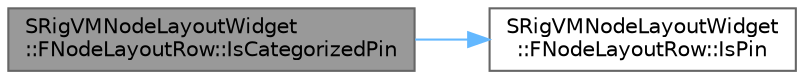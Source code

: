 digraph "SRigVMNodeLayoutWidget::FNodeLayoutRow::IsCategorizedPin"
{
 // INTERACTIVE_SVG=YES
 // LATEX_PDF_SIZE
  bgcolor="transparent";
  edge [fontname=Helvetica,fontsize=10,labelfontname=Helvetica,labelfontsize=10];
  node [fontname=Helvetica,fontsize=10,shape=box,height=0.2,width=0.4];
  rankdir="LR";
  Node1 [id="Node000001",label="SRigVMNodeLayoutWidget\l::FNodeLayoutRow::IsCategorizedPin",height=0.2,width=0.4,color="gray40", fillcolor="grey60", style="filled", fontcolor="black",tooltip=" "];
  Node1 -> Node2 [id="edge1_Node000001_Node000002",color="steelblue1",style="solid",tooltip=" "];
  Node2 [id="Node000002",label="SRigVMNodeLayoutWidget\l::FNodeLayoutRow::IsPin",height=0.2,width=0.4,color="grey40", fillcolor="white", style="filled",URL="$de/d34/structSRigVMNodeLayoutWidget_1_1FNodeLayoutRow.html#a09f0c001c7f1721355e5e2f65aae049d",tooltip=" "];
}
